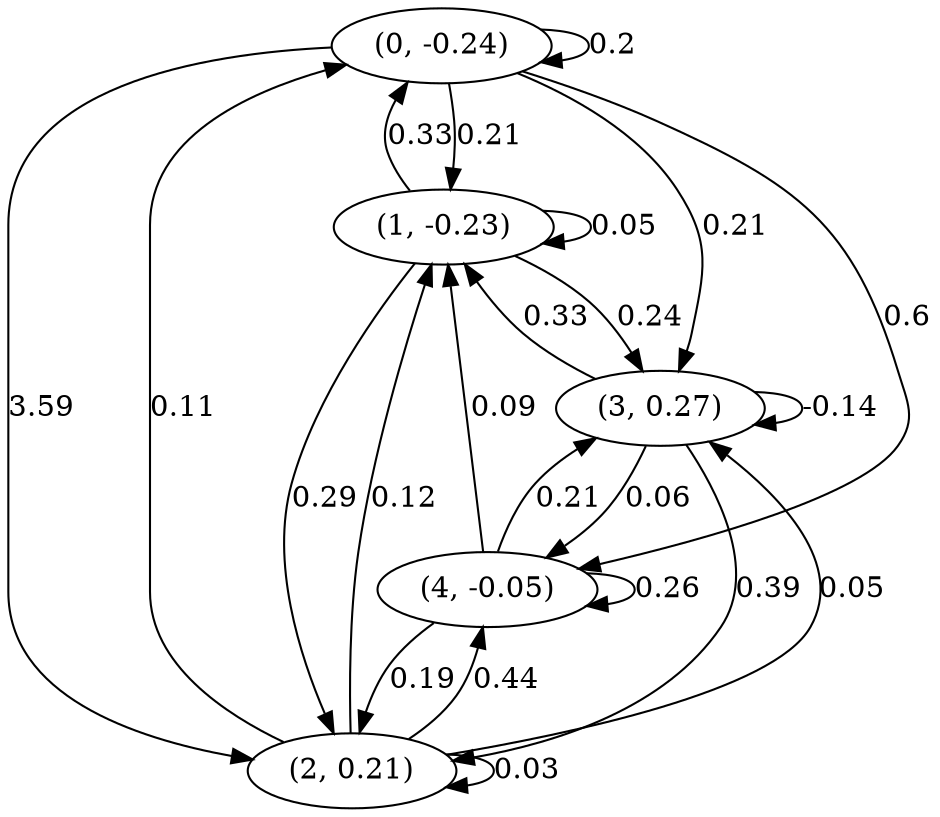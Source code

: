 digraph {
    0 [ label = "(0, -0.24)" ]
    1 [ label = "(1, -0.23)" ]
    2 [ label = "(2, 0.21)" ]
    3 [ label = "(3, 0.27)" ]
    4 [ label = "(4, -0.05)" ]
    0 -> 0 [ label = "0.2" ]
    1 -> 1 [ label = "0.05" ]
    2 -> 2 [ label = "0.03" ]
    3 -> 3 [ label = "-0.14" ]
    4 -> 4 [ label = "0.26" ]
    1 -> 0 [ label = "0.33" ]
    2 -> 0 [ label = "0.11" ]
    0 -> 1 [ label = "0.21" ]
    2 -> 1 [ label = "0.12" ]
    3 -> 1 [ label = "0.33" ]
    4 -> 1 [ label = "0.09" ]
    0 -> 2 [ label = "3.59" ]
    1 -> 2 [ label = "0.29" ]
    3 -> 2 [ label = "0.39" ]
    4 -> 2 [ label = "0.19" ]
    0 -> 3 [ label = "0.21" ]
    1 -> 3 [ label = "0.24" ]
    2 -> 3 [ label = "0.05" ]
    4 -> 3 [ label = "0.21" ]
    0 -> 4 [ label = "0.6" ]
    2 -> 4 [ label = "0.44" ]
    3 -> 4 [ label = "0.06" ]
}

